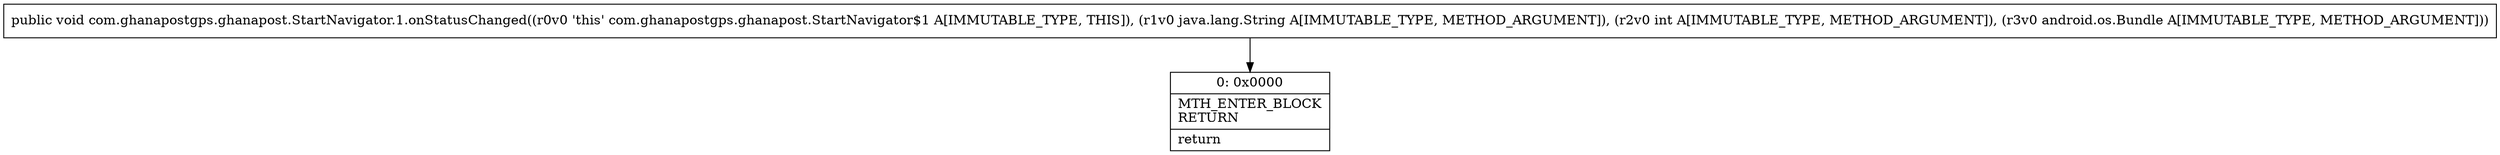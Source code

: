 digraph "CFG forcom.ghanapostgps.ghanapost.StartNavigator.1.onStatusChanged(Ljava\/lang\/String;ILandroid\/os\/Bundle;)V" {
Node_0 [shape=record,label="{0\:\ 0x0000|MTH_ENTER_BLOCK\lRETURN\l|return\l}"];
MethodNode[shape=record,label="{public void com.ghanapostgps.ghanapost.StartNavigator.1.onStatusChanged((r0v0 'this' com.ghanapostgps.ghanapost.StartNavigator$1 A[IMMUTABLE_TYPE, THIS]), (r1v0 java.lang.String A[IMMUTABLE_TYPE, METHOD_ARGUMENT]), (r2v0 int A[IMMUTABLE_TYPE, METHOD_ARGUMENT]), (r3v0 android.os.Bundle A[IMMUTABLE_TYPE, METHOD_ARGUMENT])) }"];
MethodNode -> Node_0;
}

